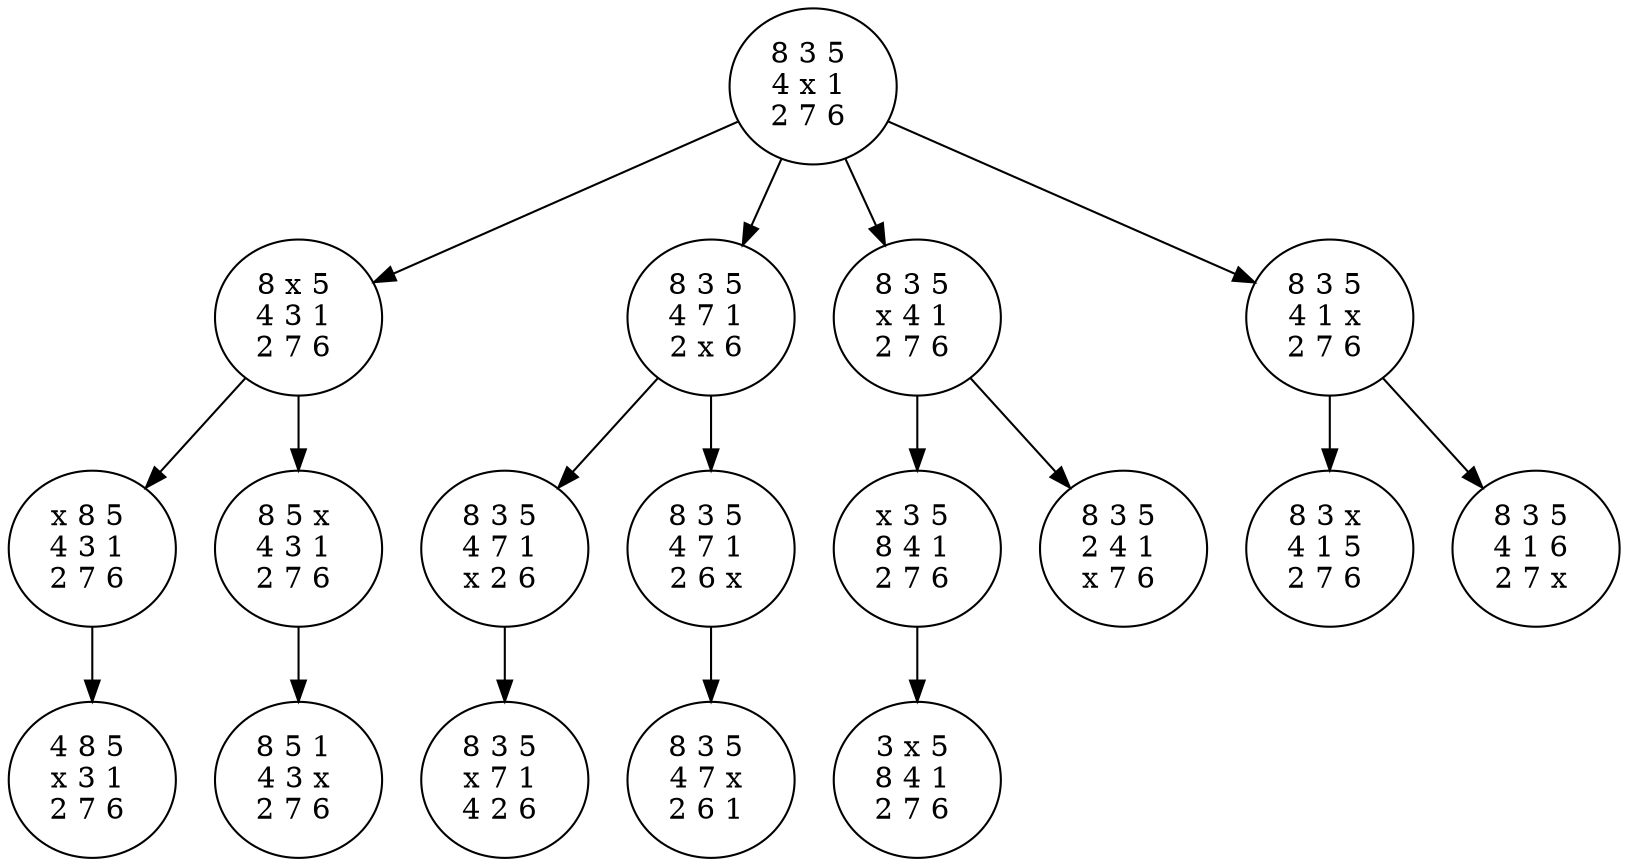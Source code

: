 // The Round Table
digraph "round-table" {
	0 [label="8 3 5 
4 x 1 
2 7 6 
"]
	1 [label="8 x 5 
4 3 1 
2 7 6 
"]
	6 [label="x 8 5 
4 3 1 
2 7 6 
"]
	17 [label="4 8 5 
x 3 1 
2 7 6 
"]
	6 -> 17
	1 -> 6
	7 [label="8 5 x 
4 3 1 
2 7 6 
"]
	19 [label="8 5 1 
4 3 x 
2 7 6 
"]
	7 -> 19
	1 -> 7
	0 -> 1
	2 [label="8 3 5 
4 7 1 
2 x 6 
"]
	9 [label="8 3 5 
4 7 1 
x 2 6 
"]
	21 [label="8 3 5 
x 7 1 
4 2 6 
"]
	9 -> 21
	2 -> 9
	10 [label="8 3 5 
4 7 1 
2 6 x 
"]
	23 [label="8 3 5 
4 7 x 
2 6 1 
"]
	10 -> 23
	2 -> 10
	0 -> 2
	3 [label="8 3 5 
x 4 1 
2 7 6 
"]
	11 [label="x 3 5 
8 4 1 
2 7 6 
"]
	26 [label="3 x 5 
8 4 1 
2 7 6 
"]
	11 -> 26
	3 -> 11
	12 [label="8 3 5 
2 4 1 
x 7 6 
"]
	3 -> 12
	0 -> 3
	4 [label="8 3 5 
4 1 x 
2 7 6 
"]
	14 [label="8 3 x 
4 1 5 
2 7 6 
"]
	4 -> 14
	15 [label="8 3 5 
4 1 6 
2 7 x 
"]
	4 -> 15
	0 -> 4
}
